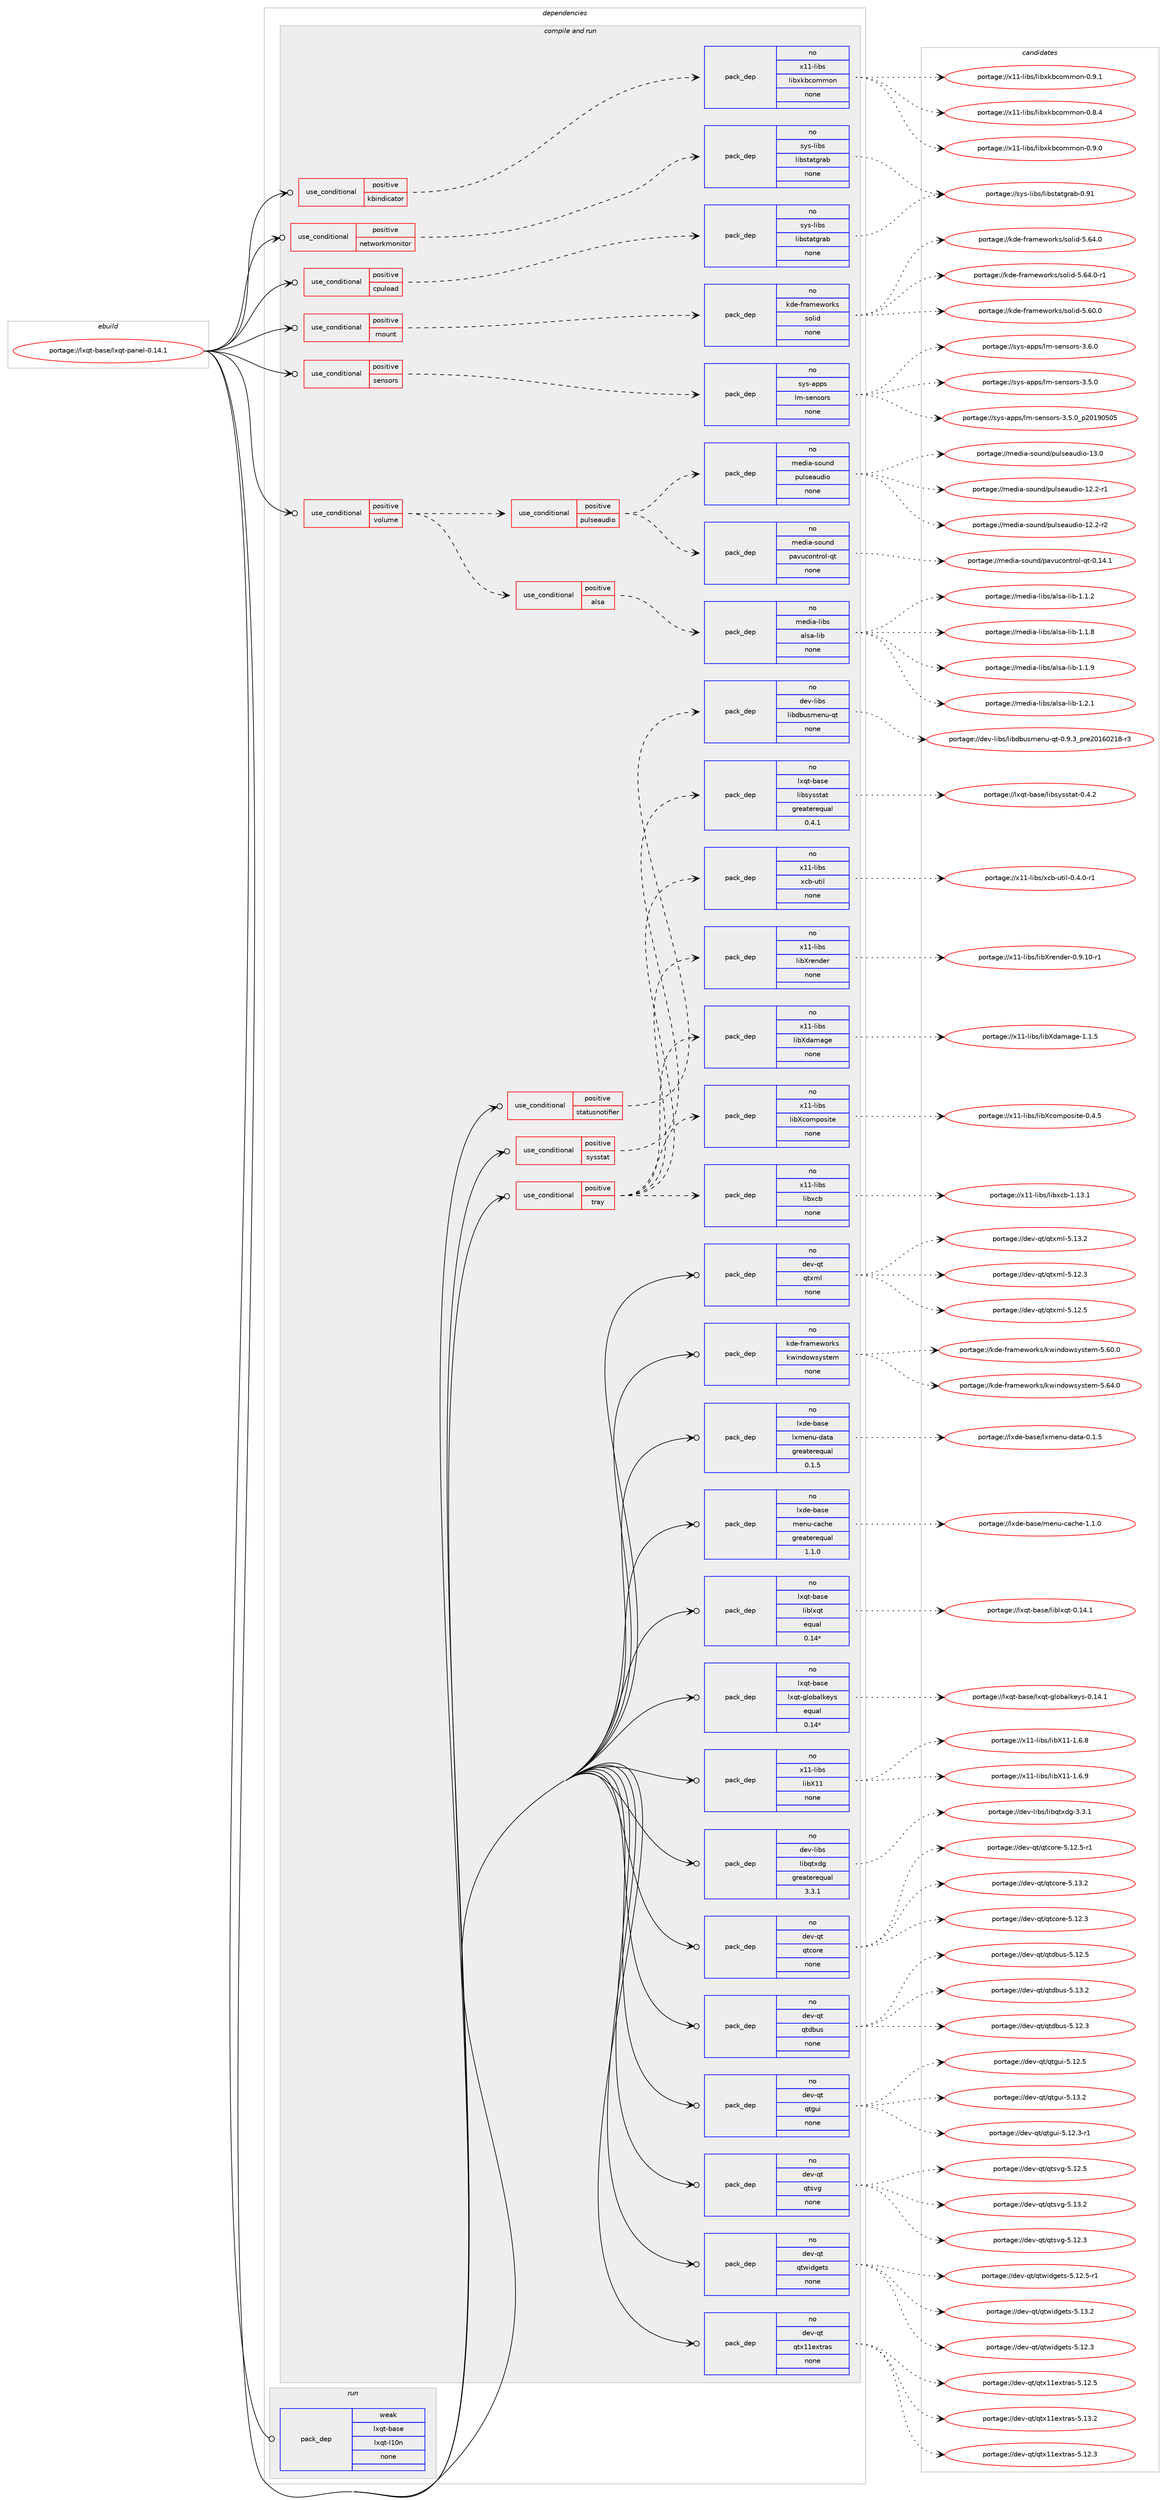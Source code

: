 digraph prolog {

# *************
# Graph options
# *************

newrank=true;
concentrate=true;
compound=true;
graph [rankdir=LR,fontname=Helvetica,fontsize=10,ranksep=1.5];#, ranksep=2.5, nodesep=0.2];
edge  [arrowhead=vee];
node  [fontname=Helvetica,fontsize=10];

# **********
# The ebuild
# **********

subgraph cluster_leftcol {
color=gray;
rank=same;
label=<<i>ebuild</i>>;
id [label="portage://lxqt-base/lxqt-panel-0.14.1", color=red, width=4, href="../lxqt-base/lxqt-panel-0.14.1.svg"];
}

# ****************
# The dependencies
# ****************

subgraph cluster_midcol {
color=gray;
label=<<i>dependencies</i>>;
subgraph cluster_compile {
fillcolor="#eeeeee";
style=filled;
label=<<i>compile</i>>;
}
subgraph cluster_compileandrun {
fillcolor="#eeeeee";
style=filled;
label=<<i>compile and run</i>>;
subgraph cond76319 {
dependency303752 [label=<<TABLE BORDER="0" CELLBORDER="1" CELLSPACING="0" CELLPADDING="4"><TR><TD ROWSPAN="3" CELLPADDING="10">use_conditional</TD></TR><TR><TD>positive</TD></TR><TR><TD>cpuload</TD></TR></TABLE>>, shape=none, color=red];
subgraph pack222593 {
dependency303753 [label=<<TABLE BORDER="0" CELLBORDER="1" CELLSPACING="0" CELLPADDING="4" WIDTH="220"><TR><TD ROWSPAN="6" CELLPADDING="30">pack_dep</TD></TR><TR><TD WIDTH="110">no</TD></TR><TR><TD>sys-libs</TD></TR><TR><TD>libstatgrab</TD></TR><TR><TD>none</TD></TR><TR><TD></TD></TR></TABLE>>, shape=none, color=blue];
}
dependency303752:e -> dependency303753:w [weight=20,style="dashed",arrowhead="vee"];
}
id:e -> dependency303752:w [weight=20,style="solid",arrowhead="odotvee"];
subgraph cond76320 {
dependency303754 [label=<<TABLE BORDER="0" CELLBORDER="1" CELLSPACING="0" CELLPADDING="4"><TR><TD ROWSPAN="3" CELLPADDING="10">use_conditional</TD></TR><TR><TD>positive</TD></TR><TR><TD>kbindicator</TD></TR></TABLE>>, shape=none, color=red];
subgraph pack222594 {
dependency303755 [label=<<TABLE BORDER="0" CELLBORDER="1" CELLSPACING="0" CELLPADDING="4" WIDTH="220"><TR><TD ROWSPAN="6" CELLPADDING="30">pack_dep</TD></TR><TR><TD WIDTH="110">no</TD></TR><TR><TD>x11-libs</TD></TR><TR><TD>libxkbcommon</TD></TR><TR><TD>none</TD></TR><TR><TD></TD></TR></TABLE>>, shape=none, color=blue];
}
dependency303754:e -> dependency303755:w [weight=20,style="dashed",arrowhead="vee"];
}
id:e -> dependency303754:w [weight=20,style="solid",arrowhead="odotvee"];
subgraph cond76321 {
dependency303756 [label=<<TABLE BORDER="0" CELLBORDER="1" CELLSPACING="0" CELLPADDING="4"><TR><TD ROWSPAN="3" CELLPADDING="10">use_conditional</TD></TR><TR><TD>positive</TD></TR><TR><TD>mount</TD></TR></TABLE>>, shape=none, color=red];
subgraph pack222595 {
dependency303757 [label=<<TABLE BORDER="0" CELLBORDER="1" CELLSPACING="0" CELLPADDING="4" WIDTH="220"><TR><TD ROWSPAN="6" CELLPADDING="30">pack_dep</TD></TR><TR><TD WIDTH="110">no</TD></TR><TR><TD>kde-frameworks</TD></TR><TR><TD>solid</TD></TR><TR><TD>none</TD></TR><TR><TD></TD></TR></TABLE>>, shape=none, color=blue];
}
dependency303756:e -> dependency303757:w [weight=20,style="dashed",arrowhead="vee"];
}
id:e -> dependency303756:w [weight=20,style="solid",arrowhead="odotvee"];
subgraph cond76322 {
dependency303758 [label=<<TABLE BORDER="0" CELLBORDER="1" CELLSPACING="0" CELLPADDING="4"><TR><TD ROWSPAN="3" CELLPADDING="10">use_conditional</TD></TR><TR><TD>positive</TD></TR><TR><TD>networkmonitor</TD></TR></TABLE>>, shape=none, color=red];
subgraph pack222596 {
dependency303759 [label=<<TABLE BORDER="0" CELLBORDER="1" CELLSPACING="0" CELLPADDING="4" WIDTH="220"><TR><TD ROWSPAN="6" CELLPADDING="30">pack_dep</TD></TR><TR><TD WIDTH="110">no</TD></TR><TR><TD>sys-libs</TD></TR><TR><TD>libstatgrab</TD></TR><TR><TD>none</TD></TR><TR><TD></TD></TR></TABLE>>, shape=none, color=blue];
}
dependency303758:e -> dependency303759:w [weight=20,style="dashed",arrowhead="vee"];
}
id:e -> dependency303758:w [weight=20,style="solid",arrowhead="odotvee"];
subgraph cond76323 {
dependency303760 [label=<<TABLE BORDER="0" CELLBORDER="1" CELLSPACING="0" CELLPADDING="4"><TR><TD ROWSPAN="3" CELLPADDING="10">use_conditional</TD></TR><TR><TD>positive</TD></TR><TR><TD>sensors</TD></TR></TABLE>>, shape=none, color=red];
subgraph pack222597 {
dependency303761 [label=<<TABLE BORDER="0" CELLBORDER="1" CELLSPACING="0" CELLPADDING="4" WIDTH="220"><TR><TD ROWSPAN="6" CELLPADDING="30">pack_dep</TD></TR><TR><TD WIDTH="110">no</TD></TR><TR><TD>sys-apps</TD></TR><TR><TD>lm-sensors</TD></TR><TR><TD>none</TD></TR><TR><TD></TD></TR></TABLE>>, shape=none, color=blue];
}
dependency303760:e -> dependency303761:w [weight=20,style="dashed",arrowhead="vee"];
}
id:e -> dependency303760:w [weight=20,style="solid",arrowhead="odotvee"];
subgraph cond76324 {
dependency303762 [label=<<TABLE BORDER="0" CELLBORDER="1" CELLSPACING="0" CELLPADDING="4"><TR><TD ROWSPAN="3" CELLPADDING="10">use_conditional</TD></TR><TR><TD>positive</TD></TR><TR><TD>statusnotifier</TD></TR></TABLE>>, shape=none, color=red];
subgraph pack222598 {
dependency303763 [label=<<TABLE BORDER="0" CELLBORDER="1" CELLSPACING="0" CELLPADDING="4" WIDTH="220"><TR><TD ROWSPAN="6" CELLPADDING="30">pack_dep</TD></TR><TR><TD WIDTH="110">no</TD></TR><TR><TD>dev-libs</TD></TR><TR><TD>libdbusmenu-qt</TD></TR><TR><TD>none</TD></TR><TR><TD></TD></TR></TABLE>>, shape=none, color=blue];
}
dependency303762:e -> dependency303763:w [weight=20,style="dashed",arrowhead="vee"];
}
id:e -> dependency303762:w [weight=20,style="solid",arrowhead="odotvee"];
subgraph cond76325 {
dependency303764 [label=<<TABLE BORDER="0" CELLBORDER="1" CELLSPACING="0" CELLPADDING="4"><TR><TD ROWSPAN="3" CELLPADDING="10">use_conditional</TD></TR><TR><TD>positive</TD></TR><TR><TD>sysstat</TD></TR></TABLE>>, shape=none, color=red];
subgraph pack222599 {
dependency303765 [label=<<TABLE BORDER="0" CELLBORDER="1" CELLSPACING="0" CELLPADDING="4" WIDTH="220"><TR><TD ROWSPAN="6" CELLPADDING="30">pack_dep</TD></TR><TR><TD WIDTH="110">no</TD></TR><TR><TD>lxqt-base</TD></TR><TR><TD>libsysstat</TD></TR><TR><TD>greaterequal</TD></TR><TR><TD>0.4.1</TD></TR></TABLE>>, shape=none, color=blue];
}
dependency303764:e -> dependency303765:w [weight=20,style="dashed",arrowhead="vee"];
}
id:e -> dependency303764:w [weight=20,style="solid",arrowhead="odotvee"];
subgraph cond76326 {
dependency303766 [label=<<TABLE BORDER="0" CELLBORDER="1" CELLSPACING="0" CELLPADDING="4"><TR><TD ROWSPAN="3" CELLPADDING="10">use_conditional</TD></TR><TR><TD>positive</TD></TR><TR><TD>tray</TD></TR></TABLE>>, shape=none, color=red];
subgraph pack222600 {
dependency303767 [label=<<TABLE BORDER="0" CELLBORDER="1" CELLSPACING="0" CELLPADDING="4" WIDTH="220"><TR><TD ROWSPAN="6" CELLPADDING="30">pack_dep</TD></TR><TR><TD WIDTH="110">no</TD></TR><TR><TD>x11-libs</TD></TR><TR><TD>libxcb</TD></TR><TR><TD>none</TD></TR><TR><TD></TD></TR></TABLE>>, shape=none, color=blue];
}
dependency303766:e -> dependency303767:w [weight=20,style="dashed",arrowhead="vee"];
subgraph pack222601 {
dependency303768 [label=<<TABLE BORDER="0" CELLBORDER="1" CELLSPACING="0" CELLPADDING="4" WIDTH="220"><TR><TD ROWSPAN="6" CELLPADDING="30">pack_dep</TD></TR><TR><TD WIDTH="110">no</TD></TR><TR><TD>x11-libs</TD></TR><TR><TD>libXcomposite</TD></TR><TR><TD>none</TD></TR><TR><TD></TD></TR></TABLE>>, shape=none, color=blue];
}
dependency303766:e -> dependency303768:w [weight=20,style="dashed",arrowhead="vee"];
subgraph pack222602 {
dependency303769 [label=<<TABLE BORDER="0" CELLBORDER="1" CELLSPACING="0" CELLPADDING="4" WIDTH="220"><TR><TD ROWSPAN="6" CELLPADDING="30">pack_dep</TD></TR><TR><TD WIDTH="110">no</TD></TR><TR><TD>x11-libs</TD></TR><TR><TD>libXdamage</TD></TR><TR><TD>none</TD></TR><TR><TD></TD></TR></TABLE>>, shape=none, color=blue];
}
dependency303766:e -> dependency303769:w [weight=20,style="dashed",arrowhead="vee"];
subgraph pack222603 {
dependency303770 [label=<<TABLE BORDER="0" CELLBORDER="1" CELLSPACING="0" CELLPADDING="4" WIDTH="220"><TR><TD ROWSPAN="6" CELLPADDING="30">pack_dep</TD></TR><TR><TD WIDTH="110">no</TD></TR><TR><TD>x11-libs</TD></TR><TR><TD>libXrender</TD></TR><TR><TD>none</TD></TR><TR><TD></TD></TR></TABLE>>, shape=none, color=blue];
}
dependency303766:e -> dependency303770:w [weight=20,style="dashed",arrowhead="vee"];
subgraph pack222604 {
dependency303771 [label=<<TABLE BORDER="0" CELLBORDER="1" CELLSPACING="0" CELLPADDING="4" WIDTH="220"><TR><TD ROWSPAN="6" CELLPADDING="30">pack_dep</TD></TR><TR><TD WIDTH="110">no</TD></TR><TR><TD>x11-libs</TD></TR><TR><TD>xcb-util</TD></TR><TR><TD>none</TD></TR><TR><TD></TD></TR></TABLE>>, shape=none, color=blue];
}
dependency303766:e -> dependency303771:w [weight=20,style="dashed",arrowhead="vee"];
}
id:e -> dependency303766:w [weight=20,style="solid",arrowhead="odotvee"];
subgraph cond76327 {
dependency303772 [label=<<TABLE BORDER="0" CELLBORDER="1" CELLSPACING="0" CELLPADDING="4"><TR><TD ROWSPAN="3" CELLPADDING="10">use_conditional</TD></TR><TR><TD>positive</TD></TR><TR><TD>volume</TD></TR></TABLE>>, shape=none, color=red];
subgraph cond76328 {
dependency303773 [label=<<TABLE BORDER="0" CELLBORDER="1" CELLSPACING="0" CELLPADDING="4"><TR><TD ROWSPAN="3" CELLPADDING="10">use_conditional</TD></TR><TR><TD>positive</TD></TR><TR><TD>alsa</TD></TR></TABLE>>, shape=none, color=red];
subgraph pack222605 {
dependency303774 [label=<<TABLE BORDER="0" CELLBORDER="1" CELLSPACING="0" CELLPADDING="4" WIDTH="220"><TR><TD ROWSPAN="6" CELLPADDING="30">pack_dep</TD></TR><TR><TD WIDTH="110">no</TD></TR><TR><TD>media-libs</TD></TR><TR><TD>alsa-lib</TD></TR><TR><TD>none</TD></TR><TR><TD></TD></TR></TABLE>>, shape=none, color=blue];
}
dependency303773:e -> dependency303774:w [weight=20,style="dashed",arrowhead="vee"];
}
dependency303772:e -> dependency303773:w [weight=20,style="dashed",arrowhead="vee"];
subgraph cond76329 {
dependency303775 [label=<<TABLE BORDER="0" CELLBORDER="1" CELLSPACING="0" CELLPADDING="4"><TR><TD ROWSPAN="3" CELLPADDING="10">use_conditional</TD></TR><TR><TD>positive</TD></TR><TR><TD>pulseaudio</TD></TR></TABLE>>, shape=none, color=red];
subgraph pack222606 {
dependency303776 [label=<<TABLE BORDER="0" CELLBORDER="1" CELLSPACING="0" CELLPADDING="4" WIDTH="220"><TR><TD ROWSPAN="6" CELLPADDING="30">pack_dep</TD></TR><TR><TD WIDTH="110">no</TD></TR><TR><TD>media-sound</TD></TR><TR><TD>pavucontrol-qt</TD></TR><TR><TD>none</TD></TR><TR><TD></TD></TR></TABLE>>, shape=none, color=blue];
}
dependency303775:e -> dependency303776:w [weight=20,style="dashed",arrowhead="vee"];
subgraph pack222607 {
dependency303777 [label=<<TABLE BORDER="0" CELLBORDER="1" CELLSPACING="0" CELLPADDING="4" WIDTH="220"><TR><TD ROWSPAN="6" CELLPADDING="30">pack_dep</TD></TR><TR><TD WIDTH="110">no</TD></TR><TR><TD>media-sound</TD></TR><TR><TD>pulseaudio</TD></TR><TR><TD>none</TD></TR><TR><TD></TD></TR></TABLE>>, shape=none, color=blue];
}
dependency303775:e -> dependency303777:w [weight=20,style="dashed",arrowhead="vee"];
}
dependency303772:e -> dependency303775:w [weight=20,style="dashed",arrowhead="vee"];
}
id:e -> dependency303772:w [weight=20,style="solid",arrowhead="odotvee"];
subgraph pack222608 {
dependency303778 [label=<<TABLE BORDER="0" CELLBORDER="1" CELLSPACING="0" CELLPADDING="4" WIDTH="220"><TR><TD ROWSPAN="6" CELLPADDING="30">pack_dep</TD></TR><TR><TD WIDTH="110">no</TD></TR><TR><TD>dev-libs</TD></TR><TR><TD>libqtxdg</TD></TR><TR><TD>greaterequal</TD></TR><TR><TD>3.3.1</TD></TR></TABLE>>, shape=none, color=blue];
}
id:e -> dependency303778:w [weight=20,style="solid",arrowhead="odotvee"];
subgraph pack222609 {
dependency303779 [label=<<TABLE BORDER="0" CELLBORDER="1" CELLSPACING="0" CELLPADDING="4" WIDTH="220"><TR><TD ROWSPAN="6" CELLPADDING="30">pack_dep</TD></TR><TR><TD WIDTH="110">no</TD></TR><TR><TD>dev-qt</TD></TR><TR><TD>qtcore</TD></TR><TR><TD>none</TD></TR><TR><TD></TD></TR></TABLE>>, shape=none, color=blue];
}
id:e -> dependency303779:w [weight=20,style="solid",arrowhead="odotvee"];
subgraph pack222610 {
dependency303780 [label=<<TABLE BORDER="0" CELLBORDER="1" CELLSPACING="0" CELLPADDING="4" WIDTH="220"><TR><TD ROWSPAN="6" CELLPADDING="30">pack_dep</TD></TR><TR><TD WIDTH="110">no</TD></TR><TR><TD>dev-qt</TD></TR><TR><TD>qtdbus</TD></TR><TR><TD>none</TD></TR><TR><TD></TD></TR></TABLE>>, shape=none, color=blue];
}
id:e -> dependency303780:w [weight=20,style="solid",arrowhead="odotvee"];
subgraph pack222611 {
dependency303781 [label=<<TABLE BORDER="0" CELLBORDER="1" CELLSPACING="0" CELLPADDING="4" WIDTH="220"><TR><TD ROWSPAN="6" CELLPADDING="30">pack_dep</TD></TR><TR><TD WIDTH="110">no</TD></TR><TR><TD>dev-qt</TD></TR><TR><TD>qtgui</TD></TR><TR><TD>none</TD></TR><TR><TD></TD></TR></TABLE>>, shape=none, color=blue];
}
id:e -> dependency303781:w [weight=20,style="solid",arrowhead="odotvee"];
subgraph pack222612 {
dependency303782 [label=<<TABLE BORDER="0" CELLBORDER="1" CELLSPACING="0" CELLPADDING="4" WIDTH="220"><TR><TD ROWSPAN="6" CELLPADDING="30">pack_dep</TD></TR><TR><TD WIDTH="110">no</TD></TR><TR><TD>dev-qt</TD></TR><TR><TD>qtsvg</TD></TR><TR><TD>none</TD></TR><TR><TD></TD></TR></TABLE>>, shape=none, color=blue];
}
id:e -> dependency303782:w [weight=20,style="solid",arrowhead="odotvee"];
subgraph pack222613 {
dependency303783 [label=<<TABLE BORDER="0" CELLBORDER="1" CELLSPACING="0" CELLPADDING="4" WIDTH="220"><TR><TD ROWSPAN="6" CELLPADDING="30">pack_dep</TD></TR><TR><TD WIDTH="110">no</TD></TR><TR><TD>dev-qt</TD></TR><TR><TD>qtwidgets</TD></TR><TR><TD>none</TD></TR><TR><TD></TD></TR></TABLE>>, shape=none, color=blue];
}
id:e -> dependency303783:w [weight=20,style="solid",arrowhead="odotvee"];
subgraph pack222614 {
dependency303784 [label=<<TABLE BORDER="0" CELLBORDER="1" CELLSPACING="0" CELLPADDING="4" WIDTH="220"><TR><TD ROWSPAN="6" CELLPADDING="30">pack_dep</TD></TR><TR><TD WIDTH="110">no</TD></TR><TR><TD>dev-qt</TD></TR><TR><TD>qtx11extras</TD></TR><TR><TD>none</TD></TR><TR><TD></TD></TR></TABLE>>, shape=none, color=blue];
}
id:e -> dependency303784:w [weight=20,style="solid",arrowhead="odotvee"];
subgraph pack222615 {
dependency303785 [label=<<TABLE BORDER="0" CELLBORDER="1" CELLSPACING="0" CELLPADDING="4" WIDTH="220"><TR><TD ROWSPAN="6" CELLPADDING="30">pack_dep</TD></TR><TR><TD WIDTH="110">no</TD></TR><TR><TD>dev-qt</TD></TR><TR><TD>qtxml</TD></TR><TR><TD>none</TD></TR><TR><TD></TD></TR></TABLE>>, shape=none, color=blue];
}
id:e -> dependency303785:w [weight=20,style="solid",arrowhead="odotvee"];
subgraph pack222616 {
dependency303786 [label=<<TABLE BORDER="0" CELLBORDER="1" CELLSPACING="0" CELLPADDING="4" WIDTH="220"><TR><TD ROWSPAN="6" CELLPADDING="30">pack_dep</TD></TR><TR><TD WIDTH="110">no</TD></TR><TR><TD>kde-frameworks</TD></TR><TR><TD>kwindowsystem</TD></TR><TR><TD>none</TD></TR><TR><TD></TD></TR></TABLE>>, shape=none, color=blue];
}
id:e -> dependency303786:w [weight=20,style="solid",arrowhead="odotvee"];
subgraph pack222617 {
dependency303787 [label=<<TABLE BORDER="0" CELLBORDER="1" CELLSPACING="0" CELLPADDING="4" WIDTH="220"><TR><TD ROWSPAN="6" CELLPADDING="30">pack_dep</TD></TR><TR><TD WIDTH="110">no</TD></TR><TR><TD>lxde-base</TD></TR><TR><TD>lxmenu-data</TD></TR><TR><TD>greaterequal</TD></TR><TR><TD>0.1.5</TD></TR></TABLE>>, shape=none, color=blue];
}
id:e -> dependency303787:w [weight=20,style="solid",arrowhead="odotvee"];
subgraph pack222618 {
dependency303788 [label=<<TABLE BORDER="0" CELLBORDER="1" CELLSPACING="0" CELLPADDING="4" WIDTH="220"><TR><TD ROWSPAN="6" CELLPADDING="30">pack_dep</TD></TR><TR><TD WIDTH="110">no</TD></TR><TR><TD>lxde-base</TD></TR><TR><TD>menu-cache</TD></TR><TR><TD>greaterequal</TD></TR><TR><TD>1.1.0</TD></TR></TABLE>>, shape=none, color=blue];
}
id:e -> dependency303788:w [weight=20,style="solid",arrowhead="odotvee"];
subgraph pack222619 {
dependency303789 [label=<<TABLE BORDER="0" CELLBORDER="1" CELLSPACING="0" CELLPADDING="4" WIDTH="220"><TR><TD ROWSPAN="6" CELLPADDING="30">pack_dep</TD></TR><TR><TD WIDTH="110">no</TD></TR><TR><TD>lxqt-base</TD></TR><TR><TD>liblxqt</TD></TR><TR><TD>equal</TD></TR><TR><TD>0.14*</TD></TR></TABLE>>, shape=none, color=blue];
}
id:e -> dependency303789:w [weight=20,style="solid",arrowhead="odotvee"];
subgraph pack222620 {
dependency303790 [label=<<TABLE BORDER="0" CELLBORDER="1" CELLSPACING="0" CELLPADDING="4" WIDTH="220"><TR><TD ROWSPAN="6" CELLPADDING="30">pack_dep</TD></TR><TR><TD WIDTH="110">no</TD></TR><TR><TD>lxqt-base</TD></TR><TR><TD>lxqt-globalkeys</TD></TR><TR><TD>equal</TD></TR><TR><TD>0.14*</TD></TR></TABLE>>, shape=none, color=blue];
}
id:e -> dependency303790:w [weight=20,style="solid",arrowhead="odotvee"];
subgraph pack222621 {
dependency303791 [label=<<TABLE BORDER="0" CELLBORDER="1" CELLSPACING="0" CELLPADDING="4" WIDTH="220"><TR><TD ROWSPAN="6" CELLPADDING="30">pack_dep</TD></TR><TR><TD WIDTH="110">no</TD></TR><TR><TD>x11-libs</TD></TR><TR><TD>libX11</TD></TR><TR><TD>none</TD></TR><TR><TD></TD></TR></TABLE>>, shape=none, color=blue];
}
id:e -> dependency303791:w [weight=20,style="solid",arrowhead="odotvee"];
}
subgraph cluster_run {
fillcolor="#eeeeee";
style=filled;
label=<<i>run</i>>;
subgraph pack222622 {
dependency303792 [label=<<TABLE BORDER="0" CELLBORDER="1" CELLSPACING="0" CELLPADDING="4" WIDTH="220"><TR><TD ROWSPAN="6" CELLPADDING="30">pack_dep</TD></TR><TR><TD WIDTH="110">weak</TD></TR><TR><TD>lxqt-base</TD></TR><TR><TD>lxqt-l10n</TD></TR><TR><TD>none</TD></TR><TR><TD></TD></TR></TABLE>>, shape=none, color=blue];
}
id:e -> dependency303792:w [weight=20,style="solid",arrowhead="odot"];
}
}

# **************
# The candidates
# **************

subgraph cluster_choices {
rank=same;
color=gray;
label=<<i>candidates</i>>;

subgraph choice222593 {
color=black;
nodesep=1;
choiceportage115121115451081059811547108105981151169711610311497984548465749 [label="portage://sys-libs/libstatgrab-0.91", color=red, width=4,href="../sys-libs/libstatgrab-0.91.svg"];
dependency303753:e -> choiceportage115121115451081059811547108105981151169711610311497984548465749:w [style=dotted,weight="100"];
}
subgraph choice222594 {
color=black;
nodesep=1;
choiceportage1204949451081059811547108105981201079899111109109111110454846564652 [label="portage://x11-libs/libxkbcommon-0.8.4", color=red, width=4,href="../x11-libs/libxkbcommon-0.8.4.svg"];
choiceportage1204949451081059811547108105981201079899111109109111110454846574648 [label="portage://x11-libs/libxkbcommon-0.9.0", color=red, width=4,href="../x11-libs/libxkbcommon-0.9.0.svg"];
choiceportage1204949451081059811547108105981201079899111109109111110454846574649 [label="portage://x11-libs/libxkbcommon-0.9.1", color=red, width=4,href="../x11-libs/libxkbcommon-0.9.1.svg"];
dependency303755:e -> choiceportage1204949451081059811547108105981201079899111109109111110454846564652:w [style=dotted,weight="100"];
dependency303755:e -> choiceportage1204949451081059811547108105981201079899111109109111110454846574648:w [style=dotted,weight="100"];
dependency303755:e -> choiceportage1204949451081059811547108105981201079899111109109111110454846574649:w [style=dotted,weight="100"];
}
subgraph choice222595 {
color=black;
nodesep=1;
choiceportage10710010145102114971091011191111141071154711511110810510045534654484648 [label="portage://kde-frameworks/solid-5.60.0", color=red, width=4,href="../kde-frameworks/solid-5.60.0.svg"];
choiceportage10710010145102114971091011191111141071154711511110810510045534654524648 [label="portage://kde-frameworks/solid-5.64.0", color=red, width=4,href="../kde-frameworks/solid-5.64.0.svg"];
choiceportage107100101451021149710910111911111410711547115111108105100455346545246484511449 [label="portage://kde-frameworks/solid-5.64.0-r1", color=red, width=4,href="../kde-frameworks/solid-5.64.0-r1.svg"];
dependency303757:e -> choiceportage10710010145102114971091011191111141071154711511110810510045534654484648:w [style=dotted,weight="100"];
dependency303757:e -> choiceportage10710010145102114971091011191111141071154711511110810510045534654524648:w [style=dotted,weight="100"];
dependency303757:e -> choiceportage107100101451021149710910111911111410711547115111108105100455346545246484511449:w [style=dotted,weight="100"];
}
subgraph choice222596 {
color=black;
nodesep=1;
choiceportage115121115451081059811547108105981151169711610311497984548465749 [label="portage://sys-libs/libstatgrab-0.91", color=red, width=4,href="../sys-libs/libstatgrab-0.91.svg"];
dependency303759:e -> choiceportage115121115451081059811547108105981151169711610311497984548465749:w [style=dotted,weight="100"];
}
subgraph choice222597 {
color=black;
nodesep=1;
choiceportage11512111545971121121154710810945115101110115111114115455146534648 [label="portage://sys-apps/lm-sensors-3.5.0", color=red, width=4,href="../sys-apps/lm-sensors-3.5.0.svg"];
choiceportage11512111545971121121154710810945115101110115111114115455146534648951125048495748534853 [label="portage://sys-apps/lm-sensors-3.5.0_p20190505", color=red, width=4,href="../sys-apps/lm-sensors-3.5.0_p20190505.svg"];
choiceportage11512111545971121121154710810945115101110115111114115455146544648 [label="portage://sys-apps/lm-sensors-3.6.0", color=red, width=4,href="../sys-apps/lm-sensors-3.6.0.svg"];
dependency303761:e -> choiceportage11512111545971121121154710810945115101110115111114115455146534648:w [style=dotted,weight="100"];
dependency303761:e -> choiceportage11512111545971121121154710810945115101110115111114115455146534648951125048495748534853:w [style=dotted,weight="100"];
dependency303761:e -> choiceportage11512111545971121121154710810945115101110115111114115455146544648:w [style=dotted,weight="100"];
}
subgraph choice222598 {
color=black;
nodesep=1;
choiceportage1001011184510810598115471081059810098117115109101110117451131164548465746519511211410150484954485049564511451 [label="portage://dev-libs/libdbusmenu-qt-0.9.3_pre20160218-r3", color=red, width=4,href="../dev-libs/libdbusmenu-qt-0.9.3_pre20160218-r3.svg"];
dependency303763:e -> choiceportage1001011184510810598115471081059810098117115109101110117451131164548465746519511211410150484954485049564511451:w [style=dotted,weight="100"];
}
subgraph choice222599 {
color=black;
nodesep=1;
choiceportage108120113116459897115101471081059811512111511511697116454846524650 [label="portage://lxqt-base/libsysstat-0.4.2", color=red, width=4,href="../lxqt-base/libsysstat-0.4.2.svg"];
dependency303765:e -> choiceportage108120113116459897115101471081059811512111511511697116454846524650:w [style=dotted,weight="100"];
}
subgraph choice222600 {
color=black;
nodesep=1;
choiceportage120494945108105981154710810598120999845494649514649 [label="portage://x11-libs/libxcb-1.13.1", color=red, width=4,href="../x11-libs/libxcb-1.13.1.svg"];
dependency303767:e -> choiceportage120494945108105981154710810598120999845494649514649:w [style=dotted,weight="100"];
}
subgraph choice222601 {
color=black;
nodesep=1;
choiceportage1204949451081059811547108105988899111109112111115105116101454846524653 [label="portage://x11-libs/libXcomposite-0.4.5", color=red, width=4,href="../x11-libs/libXcomposite-0.4.5.svg"];
dependency303768:e -> choiceportage1204949451081059811547108105988899111109112111115105116101454846524653:w [style=dotted,weight="100"];
}
subgraph choice222602 {
color=black;
nodesep=1;
choiceportage120494945108105981154710810598881009710997103101454946494653 [label="portage://x11-libs/libXdamage-1.1.5", color=red, width=4,href="../x11-libs/libXdamage-1.1.5.svg"];
dependency303769:e -> choiceportage120494945108105981154710810598881009710997103101454946494653:w [style=dotted,weight="100"];
}
subgraph choice222603 {
color=black;
nodesep=1;
choiceportage12049494510810598115471081059888114101110100101114454846574649484511449 [label="portage://x11-libs/libXrender-0.9.10-r1", color=red, width=4,href="../x11-libs/libXrender-0.9.10-r1.svg"];
dependency303770:e -> choiceportage12049494510810598115471081059888114101110100101114454846574649484511449:w [style=dotted,weight="100"];
}
subgraph choice222604 {
color=black;
nodesep=1;
choiceportage12049494510810598115471209998451171161051084548465246484511449 [label="portage://x11-libs/xcb-util-0.4.0-r1", color=red, width=4,href="../x11-libs/xcb-util-0.4.0-r1.svg"];
dependency303771:e -> choiceportage12049494510810598115471209998451171161051084548465246484511449:w [style=dotted,weight="100"];
}
subgraph choice222605 {
color=black;
nodesep=1;
choiceportage1091011001059745108105981154797108115974510810598454946494650 [label="portage://media-libs/alsa-lib-1.1.2", color=red, width=4,href="../media-libs/alsa-lib-1.1.2.svg"];
choiceportage1091011001059745108105981154797108115974510810598454946494656 [label="portage://media-libs/alsa-lib-1.1.8", color=red, width=4,href="../media-libs/alsa-lib-1.1.8.svg"];
choiceportage1091011001059745108105981154797108115974510810598454946494657 [label="portage://media-libs/alsa-lib-1.1.9", color=red, width=4,href="../media-libs/alsa-lib-1.1.9.svg"];
choiceportage1091011001059745108105981154797108115974510810598454946504649 [label="portage://media-libs/alsa-lib-1.2.1", color=red, width=4,href="../media-libs/alsa-lib-1.2.1.svg"];
dependency303774:e -> choiceportage1091011001059745108105981154797108115974510810598454946494650:w [style=dotted,weight="100"];
dependency303774:e -> choiceportage1091011001059745108105981154797108115974510810598454946494656:w [style=dotted,weight="100"];
dependency303774:e -> choiceportage1091011001059745108105981154797108115974510810598454946494657:w [style=dotted,weight="100"];
dependency303774:e -> choiceportage1091011001059745108105981154797108115974510810598454946504649:w [style=dotted,weight="100"];
}
subgraph choice222606 {
color=black;
nodesep=1;
choiceportage10910110010597451151111171101004711297118117991111101161141111084511311645484649524649 [label="portage://media-sound/pavucontrol-qt-0.14.1", color=red, width=4,href="../media-sound/pavucontrol-qt-0.14.1.svg"];
dependency303776:e -> choiceportage10910110010597451151111171101004711297118117991111101161141111084511311645484649524649:w [style=dotted,weight="100"];
}
subgraph choice222607 {
color=black;
nodesep=1;
choiceportage1091011001059745115111117110100471121171081151019711710010511145495046504511449 [label="portage://media-sound/pulseaudio-12.2-r1", color=red, width=4,href="../media-sound/pulseaudio-12.2-r1.svg"];
choiceportage1091011001059745115111117110100471121171081151019711710010511145495046504511450 [label="portage://media-sound/pulseaudio-12.2-r2", color=red, width=4,href="../media-sound/pulseaudio-12.2-r2.svg"];
choiceportage109101100105974511511111711010047112117108115101971171001051114549514648 [label="portage://media-sound/pulseaudio-13.0", color=red, width=4,href="../media-sound/pulseaudio-13.0.svg"];
dependency303777:e -> choiceportage1091011001059745115111117110100471121171081151019711710010511145495046504511449:w [style=dotted,weight="100"];
dependency303777:e -> choiceportage1091011001059745115111117110100471121171081151019711710010511145495046504511450:w [style=dotted,weight="100"];
dependency303777:e -> choiceportage109101100105974511511111711010047112117108115101971171001051114549514648:w [style=dotted,weight="100"];
}
subgraph choice222608 {
color=black;
nodesep=1;
choiceportage10010111845108105981154710810598113116120100103455146514649 [label="portage://dev-libs/libqtxdg-3.3.1", color=red, width=4,href="../dev-libs/libqtxdg-3.3.1.svg"];
dependency303778:e -> choiceportage10010111845108105981154710810598113116120100103455146514649:w [style=dotted,weight="100"];
}
subgraph choice222609 {
color=black;
nodesep=1;
choiceportage10010111845113116471131169911111410145534649504651 [label="portage://dev-qt/qtcore-5.12.3", color=red, width=4,href="../dev-qt/qtcore-5.12.3.svg"];
choiceportage100101118451131164711311699111114101455346495046534511449 [label="portage://dev-qt/qtcore-5.12.5-r1", color=red, width=4,href="../dev-qt/qtcore-5.12.5-r1.svg"];
choiceportage10010111845113116471131169911111410145534649514650 [label="portage://dev-qt/qtcore-5.13.2", color=red, width=4,href="../dev-qt/qtcore-5.13.2.svg"];
dependency303779:e -> choiceportage10010111845113116471131169911111410145534649504651:w [style=dotted,weight="100"];
dependency303779:e -> choiceportage100101118451131164711311699111114101455346495046534511449:w [style=dotted,weight="100"];
dependency303779:e -> choiceportage10010111845113116471131169911111410145534649514650:w [style=dotted,weight="100"];
}
subgraph choice222610 {
color=black;
nodesep=1;
choiceportage10010111845113116471131161009811711545534649504651 [label="portage://dev-qt/qtdbus-5.12.3", color=red, width=4,href="../dev-qt/qtdbus-5.12.3.svg"];
choiceportage10010111845113116471131161009811711545534649504653 [label="portage://dev-qt/qtdbus-5.12.5", color=red, width=4,href="../dev-qt/qtdbus-5.12.5.svg"];
choiceportage10010111845113116471131161009811711545534649514650 [label="portage://dev-qt/qtdbus-5.13.2", color=red, width=4,href="../dev-qt/qtdbus-5.13.2.svg"];
dependency303780:e -> choiceportage10010111845113116471131161009811711545534649504651:w [style=dotted,weight="100"];
dependency303780:e -> choiceportage10010111845113116471131161009811711545534649504653:w [style=dotted,weight="100"];
dependency303780:e -> choiceportage10010111845113116471131161009811711545534649514650:w [style=dotted,weight="100"];
}
subgraph choice222611 {
color=black;
nodesep=1;
choiceportage1001011184511311647113116103117105455346495046514511449 [label="portage://dev-qt/qtgui-5.12.3-r1", color=red, width=4,href="../dev-qt/qtgui-5.12.3-r1.svg"];
choiceportage100101118451131164711311610311710545534649504653 [label="portage://dev-qt/qtgui-5.12.5", color=red, width=4,href="../dev-qt/qtgui-5.12.5.svg"];
choiceportage100101118451131164711311610311710545534649514650 [label="portage://dev-qt/qtgui-5.13.2", color=red, width=4,href="../dev-qt/qtgui-5.13.2.svg"];
dependency303781:e -> choiceportage1001011184511311647113116103117105455346495046514511449:w [style=dotted,weight="100"];
dependency303781:e -> choiceportage100101118451131164711311610311710545534649504653:w [style=dotted,weight="100"];
dependency303781:e -> choiceportage100101118451131164711311610311710545534649514650:w [style=dotted,weight="100"];
}
subgraph choice222612 {
color=black;
nodesep=1;
choiceportage100101118451131164711311611511810345534649504651 [label="portage://dev-qt/qtsvg-5.12.3", color=red, width=4,href="../dev-qt/qtsvg-5.12.3.svg"];
choiceportage100101118451131164711311611511810345534649504653 [label="portage://dev-qt/qtsvg-5.12.5", color=red, width=4,href="../dev-qt/qtsvg-5.12.5.svg"];
choiceportage100101118451131164711311611511810345534649514650 [label="portage://dev-qt/qtsvg-5.13.2", color=red, width=4,href="../dev-qt/qtsvg-5.13.2.svg"];
dependency303782:e -> choiceportage100101118451131164711311611511810345534649504651:w [style=dotted,weight="100"];
dependency303782:e -> choiceportage100101118451131164711311611511810345534649504653:w [style=dotted,weight="100"];
dependency303782:e -> choiceportage100101118451131164711311611511810345534649514650:w [style=dotted,weight="100"];
}
subgraph choice222613 {
color=black;
nodesep=1;
choiceportage100101118451131164711311611910510010310111611545534649504651 [label="portage://dev-qt/qtwidgets-5.12.3", color=red, width=4,href="../dev-qt/qtwidgets-5.12.3.svg"];
choiceportage1001011184511311647113116119105100103101116115455346495046534511449 [label="portage://dev-qt/qtwidgets-5.12.5-r1", color=red, width=4,href="../dev-qt/qtwidgets-5.12.5-r1.svg"];
choiceportage100101118451131164711311611910510010310111611545534649514650 [label="portage://dev-qt/qtwidgets-5.13.2", color=red, width=4,href="../dev-qt/qtwidgets-5.13.2.svg"];
dependency303783:e -> choiceportage100101118451131164711311611910510010310111611545534649504651:w [style=dotted,weight="100"];
dependency303783:e -> choiceportage1001011184511311647113116119105100103101116115455346495046534511449:w [style=dotted,weight="100"];
dependency303783:e -> choiceportage100101118451131164711311611910510010310111611545534649514650:w [style=dotted,weight="100"];
}
subgraph choice222614 {
color=black;
nodesep=1;
choiceportage100101118451131164711311612049491011201161149711545534649504651 [label="portage://dev-qt/qtx11extras-5.12.3", color=red, width=4,href="../dev-qt/qtx11extras-5.12.3.svg"];
choiceportage100101118451131164711311612049491011201161149711545534649504653 [label="portage://dev-qt/qtx11extras-5.12.5", color=red, width=4,href="../dev-qt/qtx11extras-5.12.5.svg"];
choiceportage100101118451131164711311612049491011201161149711545534649514650 [label="portage://dev-qt/qtx11extras-5.13.2", color=red, width=4,href="../dev-qt/qtx11extras-5.13.2.svg"];
dependency303784:e -> choiceportage100101118451131164711311612049491011201161149711545534649504651:w [style=dotted,weight="100"];
dependency303784:e -> choiceportage100101118451131164711311612049491011201161149711545534649504653:w [style=dotted,weight="100"];
dependency303784:e -> choiceportage100101118451131164711311612049491011201161149711545534649514650:w [style=dotted,weight="100"];
}
subgraph choice222615 {
color=black;
nodesep=1;
choiceportage100101118451131164711311612010910845534649504651 [label="portage://dev-qt/qtxml-5.12.3", color=red, width=4,href="../dev-qt/qtxml-5.12.3.svg"];
choiceportage100101118451131164711311612010910845534649504653 [label="portage://dev-qt/qtxml-5.12.5", color=red, width=4,href="../dev-qt/qtxml-5.12.5.svg"];
choiceportage100101118451131164711311612010910845534649514650 [label="portage://dev-qt/qtxml-5.13.2", color=red, width=4,href="../dev-qt/qtxml-5.13.2.svg"];
dependency303785:e -> choiceportage100101118451131164711311612010910845534649504651:w [style=dotted,weight="100"];
dependency303785:e -> choiceportage100101118451131164711311612010910845534649504653:w [style=dotted,weight="100"];
dependency303785:e -> choiceportage100101118451131164711311612010910845534649514650:w [style=dotted,weight="100"];
}
subgraph choice222616 {
color=black;
nodesep=1;
choiceportage10710010145102114971091011191111141071154710711910511010011111911512111511610110945534654484648 [label="portage://kde-frameworks/kwindowsystem-5.60.0", color=red, width=4,href="../kde-frameworks/kwindowsystem-5.60.0.svg"];
choiceportage10710010145102114971091011191111141071154710711910511010011111911512111511610110945534654524648 [label="portage://kde-frameworks/kwindowsystem-5.64.0", color=red, width=4,href="../kde-frameworks/kwindowsystem-5.64.0.svg"];
dependency303786:e -> choiceportage10710010145102114971091011191111141071154710711910511010011111911512111511610110945534654484648:w [style=dotted,weight="100"];
dependency303786:e -> choiceportage10710010145102114971091011191111141071154710711910511010011111911512111511610110945534654524648:w [style=dotted,weight="100"];
}
subgraph choice222617 {
color=black;
nodesep=1;
choiceportage10812010010145989711510147108120109101110117451009711697454846494653 [label="portage://lxde-base/lxmenu-data-0.1.5", color=red, width=4,href="../lxde-base/lxmenu-data-0.1.5.svg"];
dependency303787:e -> choiceportage10812010010145989711510147108120109101110117451009711697454846494653:w [style=dotted,weight="100"];
}
subgraph choice222618 {
color=black;
nodesep=1;
choiceportage1081201001014598971151014710910111011745999799104101454946494648 [label="portage://lxde-base/menu-cache-1.1.0", color=red, width=4,href="../lxde-base/menu-cache-1.1.0.svg"];
dependency303788:e -> choiceportage1081201001014598971151014710910111011745999799104101454946494648:w [style=dotted,weight="100"];
}
subgraph choice222619 {
color=black;
nodesep=1;
choiceportage108120113116459897115101471081059810812011311645484649524649 [label="portage://lxqt-base/liblxqt-0.14.1", color=red, width=4,href="../lxqt-base/liblxqt-0.14.1.svg"];
dependency303789:e -> choiceportage108120113116459897115101471081059810812011311645484649524649:w [style=dotted,weight="100"];
}
subgraph choice222620 {
color=black;
nodesep=1;
choiceportage1081201131164598971151014710812011311645103108111989710810710112111545484649524649 [label="portage://lxqt-base/lxqt-globalkeys-0.14.1", color=red, width=4,href="../lxqt-base/lxqt-globalkeys-0.14.1.svg"];
dependency303790:e -> choiceportage1081201131164598971151014710812011311645103108111989710810710112111545484649524649:w [style=dotted,weight="100"];
}
subgraph choice222621 {
color=black;
nodesep=1;
choiceportage120494945108105981154710810598884949454946544656 [label="portage://x11-libs/libX11-1.6.8", color=red, width=4,href="../x11-libs/libX11-1.6.8.svg"];
choiceportage120494945108105981154710810598884949454946544657 [label="portage://x11-libs/libX11-1.6.9", color=red, width=4,href="../x11-libs/libX11-1.6.9.svg"];
dependency303791:e -> choiceportage120494945108105981154710810598884949454946544656:w [style=dotted,weight="100"];
dependency303791:e -> choiceportage120494945108105981154710810598884949454946544657:w [style=dotted,weight="100"];
}
subgraph choice222622 {
color=black;
nodesep=1;
}
}

}
